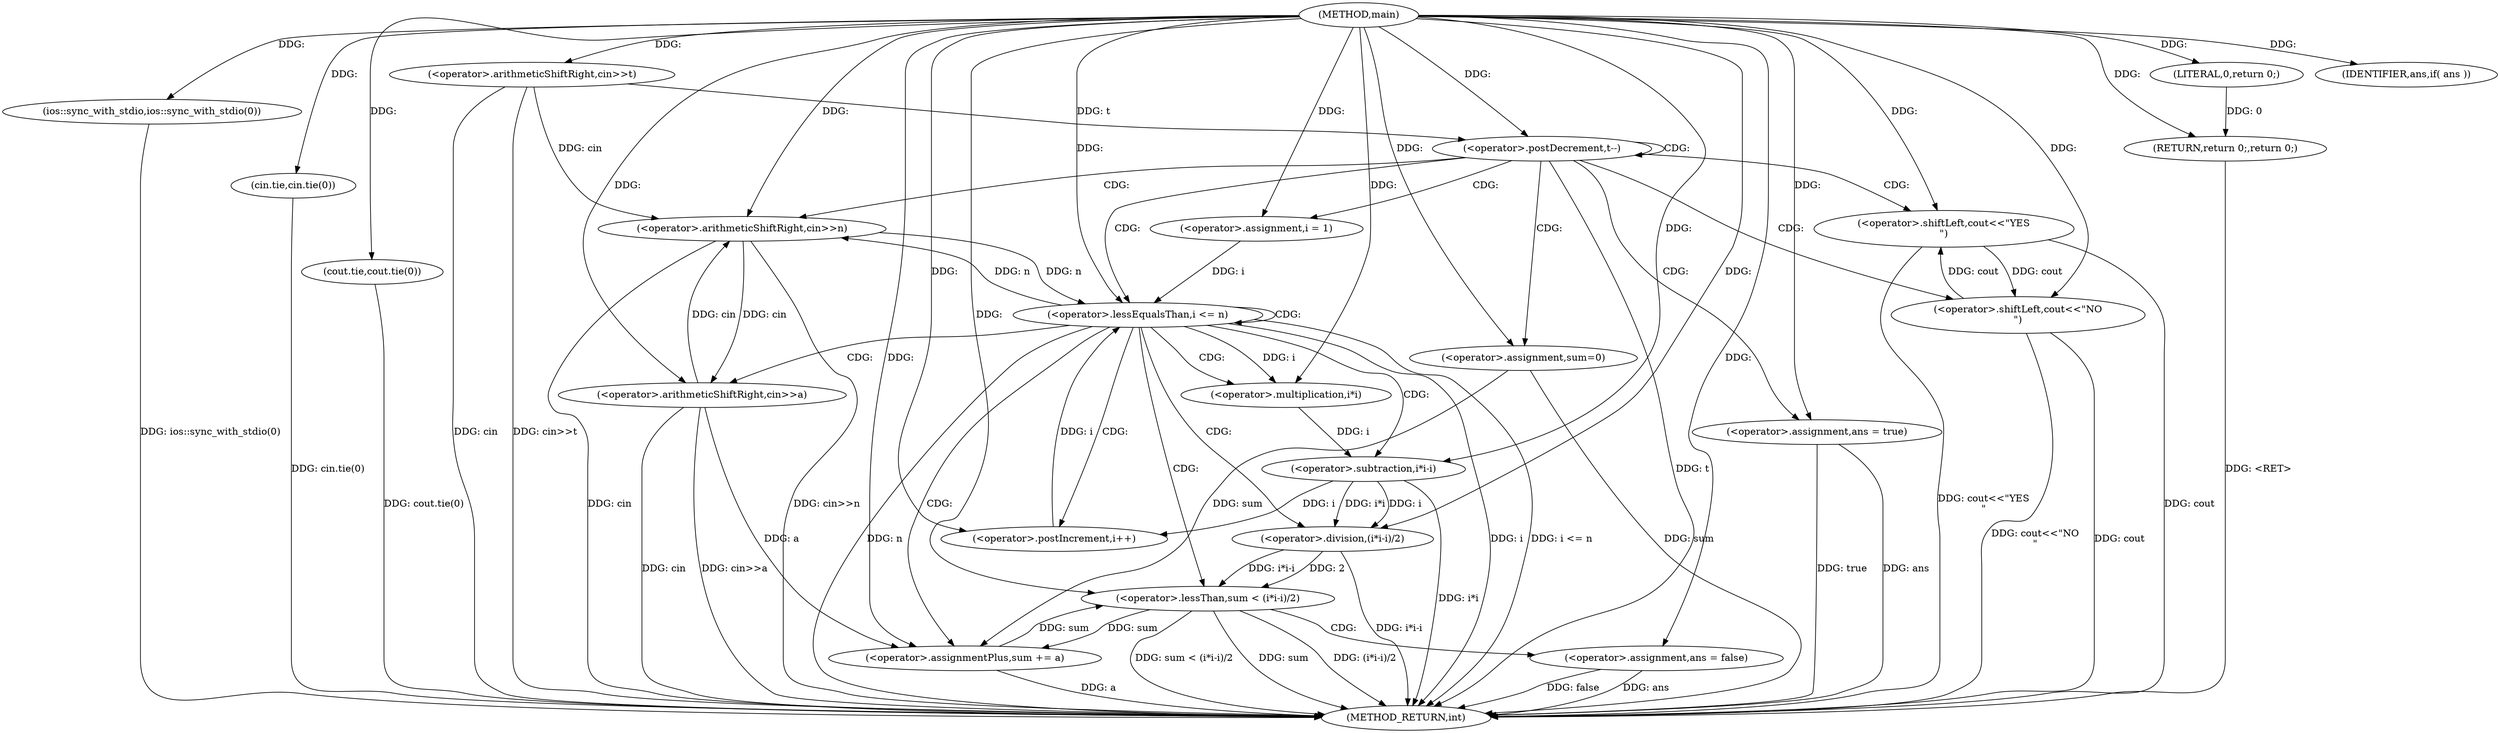 digraph "main" {  
"1000105" [label = "(METHOD,main)" ]
"1000175" [label = "(METHOD_RETURN,int)" ]
"1000107" [label = "(ios::sync_with_stdio,ios::sync_with_stdio(0))" ]
"1000109" [label = "(cin.tie,cin.tie(0))" ]
"1000111" [label = "(cout.tie,cout.tie(0))" ]
"1000114" [label = "(<operator>.arithmeticShiftRight,cin>>t)" ]
"1000173" [label = "(RETURN,return 0;,return 0;)" ]
"1000118" [label = "(<operator>.postDecrement,t--)" ]
"1000174" [label = "(LITERAL,0,return 0;)" ]
"1000122" [label = "(<operator>.arithmeticShiftRight,cin>>n)" ]
"1000126" [label = "(<operator>.assignment,sum=0)" ]
"1000131" [label = "(<operator>.assignment,ans = true)" ]
"1000136" [label = "(<operator>.assignment,i = 1)" ]
"1000139" [label = "(<operator>.lessEqualsThan,i <= n)" ]
"1000142" [label = "(<operator>.postIncrement,i++)" ]
"1000165" [label = "(IDENTIFIER,ans,if( ans ))" ]
"1000166" [label = "(<operator>.shiftLeft,cout<<\"YES\n\")" ]
"1000145" [label = "(<operator>.arithmeticShiftRight,cin>>a)" ]
"1000148" [label = "(<operator>.assignmentPlus,sum += a)" ]
"1000170" [label = "(<operator>.shiftLeft,cout<<\"NO\n\")" ]
"1000152" [label = "(<operator>.lessThan,sum < (i*i-i)/2)" ]
"1000161" [label = "(<operator>.assignment,ans = false)" ]
"1000154" [label = "(<operator>.division,(i*i-i)/2)" ]
"1000155" [label = "(<operator>.subtraction,i*i-i)" ]
"1000156" [label = "(<operator>.multiplication,i*i)" ]
  "1000173" -> "1000175"  [ label = "DDG: <RET>"] 
  "1000107" -> "1000175"  [ label = "DDG: ios::sync_with_stdio(0)"] 
  "1000109" -> "1000175"  [ label = "DDG: cin.tie(0)"] 
  "1000111" -> "1000175"  [ label = "DDG: cout.tie(0)"] 
  "1000114" -> "1000175"  [ label = "DDG: cin"] 
  "1000114" -> "1000175"  [ label = "DDG: cin>>t"] 
  "1000118" -> "1000175"  [ label = "DDG: t"] 
  "1000122" -> "1000175"  [ label = "DDG: cin"] 
  "1000122" -> "1000175"  [ label = "DDG: cin>>n"] 
  "1000126" -> "1000175"  [ label = "DDG: sum"] 
  "1000131" -> "1000175"  [ label = "DDG: ans"] 
  "1000139" -> "1000175"  [ label = "DDG: i"] 
  "1000139" -> "1000175"  [ label = "DDG: n"] 
  "1000139" -> "1000175"  [ label = "DDG: i <= n"] 
  "1000170" -> "1000175"  [ label = "DDG: cout"] 
  "1000170" -> "1000175"  [ label = "DDG: cout<<\"NO\n\""] 
  "1000166" -> "1000175"  [ label = "DDG: cout"] 
  "1000166" -> "1000175"  [ label = "DDG: cout<<\"YES\n\""] 
  "1000145" -> "1000175"  [ label = "DDG: cin"] 
  "1000145" -> "1000175"  [ label = "DDG: cin>>a"] 
  "1000148" -> "1000175"  [ label = "DDG: a"] 
  "1000152" -> "1000175"  [ label = "DDG: sum"] 
  "1000155" -> "1000175"  [ label = "DDG: i*i"] 
  "1000154" -> "1000175"  [ label = "DDG: i*i-i"] 
  "1000152" -> "1000175"  [ label = "DDG: (i*i-i)/2"] 
  "1000152" -> "1000175"  [ label = "DDG: sum < (i*i-i)/2"] 
  "1000161" -> "1000175"  [ label = "DDG: ans"] 
  "1000131" -> "1000175"  [ label = "DDG: true"] 
  "1000161" -> "1000175"  [ label = "DDG: false"] 
  "1000174" -> "1000173"  [ label = "DDG: 0"] 
  "1000105" -> "1000173"  [ label = "DDG: "] 
  "1000105" -> "1000107"  [ label = "DDG: "] 
  "1000105" -> "1000109"  [ label = "DDG: "] 
  "1000105" -> "1000111"  [ label = "DDG: "] 
  "1000105" -> "1000114"  [ label = "DDG: "] 
  "1000105" -> "1000174"  [ label = "DDG: "] 
  "1000114" -> "1000118"  [ label = "DDG: t"] 
  "1000105" -> "1000118"  [ label = "DDG: "] 
  "1000105" -> "1000126"  [ label = "DDG: "] 
  "1000105" -> "1000131"  [ label = "DDG: "] 
  "1000114" -> "1000122"  [ label = "DDG: cin"] 
  "1000145" -> "1000122"  [ label = "DDG: cin"] 
  "1000105" -> "1000122"  [ label = "DDG: "] 
  "1000139" -> "1000122"  [ label = "DDG: n"] 
  "1000105" -> "1000136"  [ label = "DDG: "] 
  "1000105" -> "1000165"  [ label = "DDG: "] 
  "1000136" -> "1000139"  [ label = "DDG: i"] 
  "1000142" -> "1000139"  [ label = "DDG: i"] 
  "1000105" -> "1000139"  [ label = "DDG: "] 
  "1000122" -> "1000139"  [ label = "DDG: n"] 
  "1000155" -> "1000142"  [ label = "DDG: i"] 
  "1000105" -> "1000142"  [ label = "DDG: "] 
  "1000145" -> "1000148"  [ label = "DDG: a"] 
  "1000105" -> "1000148"  [ label = "DDG: "] 
  "1000170" -> "1000166"  [ label = "DDG: cout"] 
  "1000105" -> "1000166"  [ label = "DDG: "] 
  "1000122" -> "1000145"  [ label = "DDG: cin"] 
  "1000105" -> "1000145"  [ label = "DDG: "] 
  "1000126" -> "1000148"  [ label = "DDG: sum"] 
  "1000152" -> "1000148"  [ label = "DDG: sum"] 
  "1000105" -> "1000161"  [ label = "DDG: "] 
  "1000166" -> "1000170"  [ label = "DDG: cout"] 
  "1000105" -> "1000170"  [ label = "DDG: "] 
  "1000148" -> "1000152"  [ label = "DDG: sum"] 
  "1000105" -> "1000152"  [ label = "DDG: "] 
  "1000154" -> "1000152"  [ label = "DDG: i*i-i"] 
  "1000154" -> "1000152"  [ label = "DDG: 2"] 
  "1000155" -> "1000154"  [ label = "DDG: i*i"] 
  "1000155" -> "1000154"  [ label = "DDG: i"] 
  "1000105" -> "1000154"  [ label = "DDG: "] 
  "1000156" -> "1000155"  [ label = "DDG: i"] 
  "1000105" -> "1000155"  [ label = "DDG: "] 
  "1000139" -> "1000156"  [ label = "DDG: i"] 
  "1000105" -> "1000156"  [ label = "DDG: "] 
  "1000118" -> "1000131"  [ label = "CDG: "] 
  "1000118" -> "1000126"  [ label = "CDG: "] 
  "1000118" -> "1000139"  [ label = "CDG: "] 
  "1000118" -> "1000136"  [ label = "CDG: "] 
  "1000118" -> "1000118"  [ label = "CDG: "] 
  "1000118" -> "1000122"  [ label = "CDG: "] 
  "1000118" -> "1000170"  [ label = "CDG: "] 
  "1000118" -> "1000166"  [ label = "CDG: "] 
  "1000139" -> "1000142"  [ label = "CDG: "] 
  "1000139" -> "1000155"  [ label = "CDG: "] 
  "1000139" -> "1000156"  [ label = "CDG: "] 
  "1000139" -> "1000154"  [ label = "CDG: "] 
  "1000139" -> "1000145"  [ label = "CDG: "] 
  "1000139" -> "1000152"  [ label = "CDG: "] 
  "1000139" -> "1000139"  [ label = "CDG: "] 
  "1000139" -> "1000148"  [ label = "CDG: "] 
  "1000152" -> "1000161"  [ label = "CDG: "] 
}
